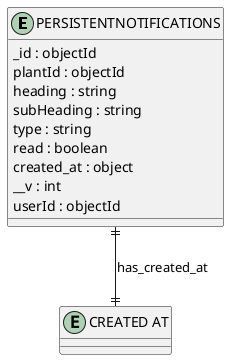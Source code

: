 @startuml PERSISTENTNOTIFICATIONS_Diagram

entity "PERSISTENTNOTIFICATIONS" as PERSISTENTNOTIFICATIONS {
  _id : objectId
  plantId : objectId
  heading : string
  subHeading : string
  type : string
  read : boolean
  created_at : object
  __v : int
  userId : objectId
}

entity "CREATED AT" as CREATED_AT {
}

' // Relationships
PERSISTENTNOTIFICATIONS ||--|| CREATED_AT : has_created_at
@enduml